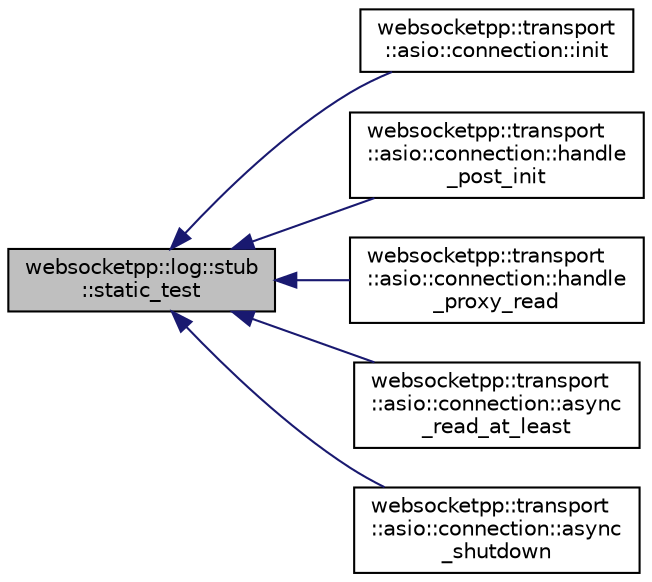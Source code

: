 digraph "websocketpp::log::stub::static_test"
{
  edge [fontname="Helvetica",fontsize="10",labelfontname="Helvetica",labelfontsize="10"];
  node [fontname="Helvetica",fontsize="10",shape=record];
  rankdir="LR";
  Node15 [label="websocketpp::log::stub\l::static_test",height=0.2,width=0.4,color="black", fillcolor="grey75", style="filled", fontcolor="black"];
  Node15 -> Node16 [dir="back",color="midnightblue",fontsize="10",style="solid"];
  Node16 [label="websocketpp::transport\l::asio::connection::init",height=0.2,width=0.4,color="black", fillcolor="white", style="filled",URL="$classwebsocketpp_1_1transport_1_1asio_1_1connection.html#ae09d85b808498f06bcc8d938c9107e8e",tooltip="Initialize transport for reading. "];
  Node15 -> Node17 [dir="back",color="midnightblue",fontsize="10",style="solid"];
  Node17 [label="websocketpp::transport\l::asio::connection::handle\l_post_init",height=0.2,width=0.4,color="black", fillcolor="white", style="filled",URL="$classwebsocketpp_1_1transport_1_1asio_1_1connection.html#a6782049b9d8b324d85da34dd9e426950",tooltip="Post init timeout callback. "];
  Node15 -> Node18 [dir="back",color="midnightblue",fontsize="10",style="solid"];
  Node18 [label="websocketpp::transport\l::asio::connection::handle\l_proxy_read",height=0.2,width=0.4,color="black", fillcolor="white", style="filled",URL="$classwebsocketpp_1_1transport_1_1asio_1_1connection.html#abb5b33cf14e1f84aa5997e1fe8bffa0e",tooltip="Proxy read callback. "];
  Node15 -> Node19 [dir="back",color="midnightblue",fontsize="10",style="solid"];
  Node19 [label="websocketpp::transport\l::asio::connection::async\l_read_at_least",height=0.2,width=0.4,color="black", fillcolor="white", style="filled",URL="$classwebsocketpp_1_1transport_1_1asio_1_1connection.html#a1ed9a4a93e753c4b84118760195f484c",tooltip="read at least num_bytes bytes into buf and then call handler. "];
  Node15 -> Node20 [dir="back",color="midnightblue",fontsize="10",style="solid"];
  Node20 [label="websocketpp::transport\l::asio::connection::async\l_shutdown",height=0.2,width=0.4,color="black", fillcolor="white", style="filled",URL="$classwebsocketpp_1_1transport_1_1asio_1_1connection.html#a7a3767d922bb2cc97f71dd2fb2f0e903",tooltip="close and clean up the underlying socket "];
}
